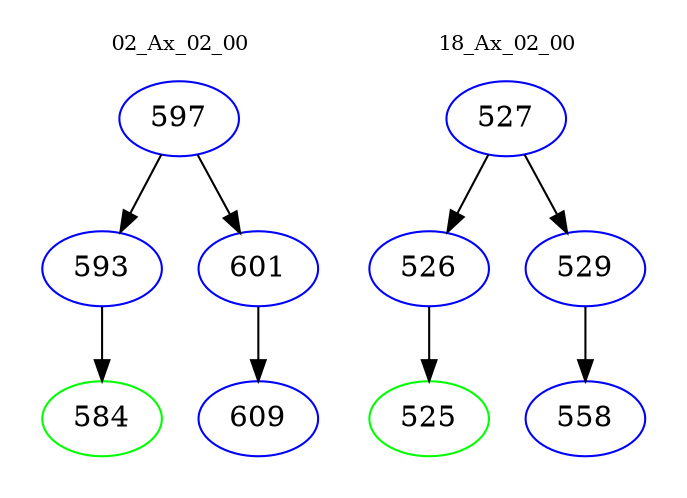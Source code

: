 digraph{
subgraph cluster_0 {
color = white
label = "02_Ax_02_00";
fontsize=10;
T0_597 [label="597", color="blue"]
T0_597 -> T0_593 [color="black"]
T0_593 [label="593", color="blue"]
T0_593 -> T0_584 [color="black"]
T0_584 [label="584", color="green"]
T0_597 -> T0_601 [color="black"]
T0_601 [label="601", color="blue"]
T0_601 -> T0_609 [color="black"]
T0_609 [label="609", color="blue"]
}
subgraph cluster_1 {
color = white
label = "18_Ax_02_00";
fontsize=10;
T1_527 [label="527", color="blue"]
T1_527 -> T1_526 [color="black"]
T1_526 [label="526", color="blue"]
T1_526 -> T1_525 [color="black"]
T1_525 [label="525", color="green"]
T1_527 -> T1_529 [color="black"]
T1_529 [label="529", color="blue"]
T1_529 -> T1_558 [color="black"]
T1_558 [label="558", color="blue"]
}
}
